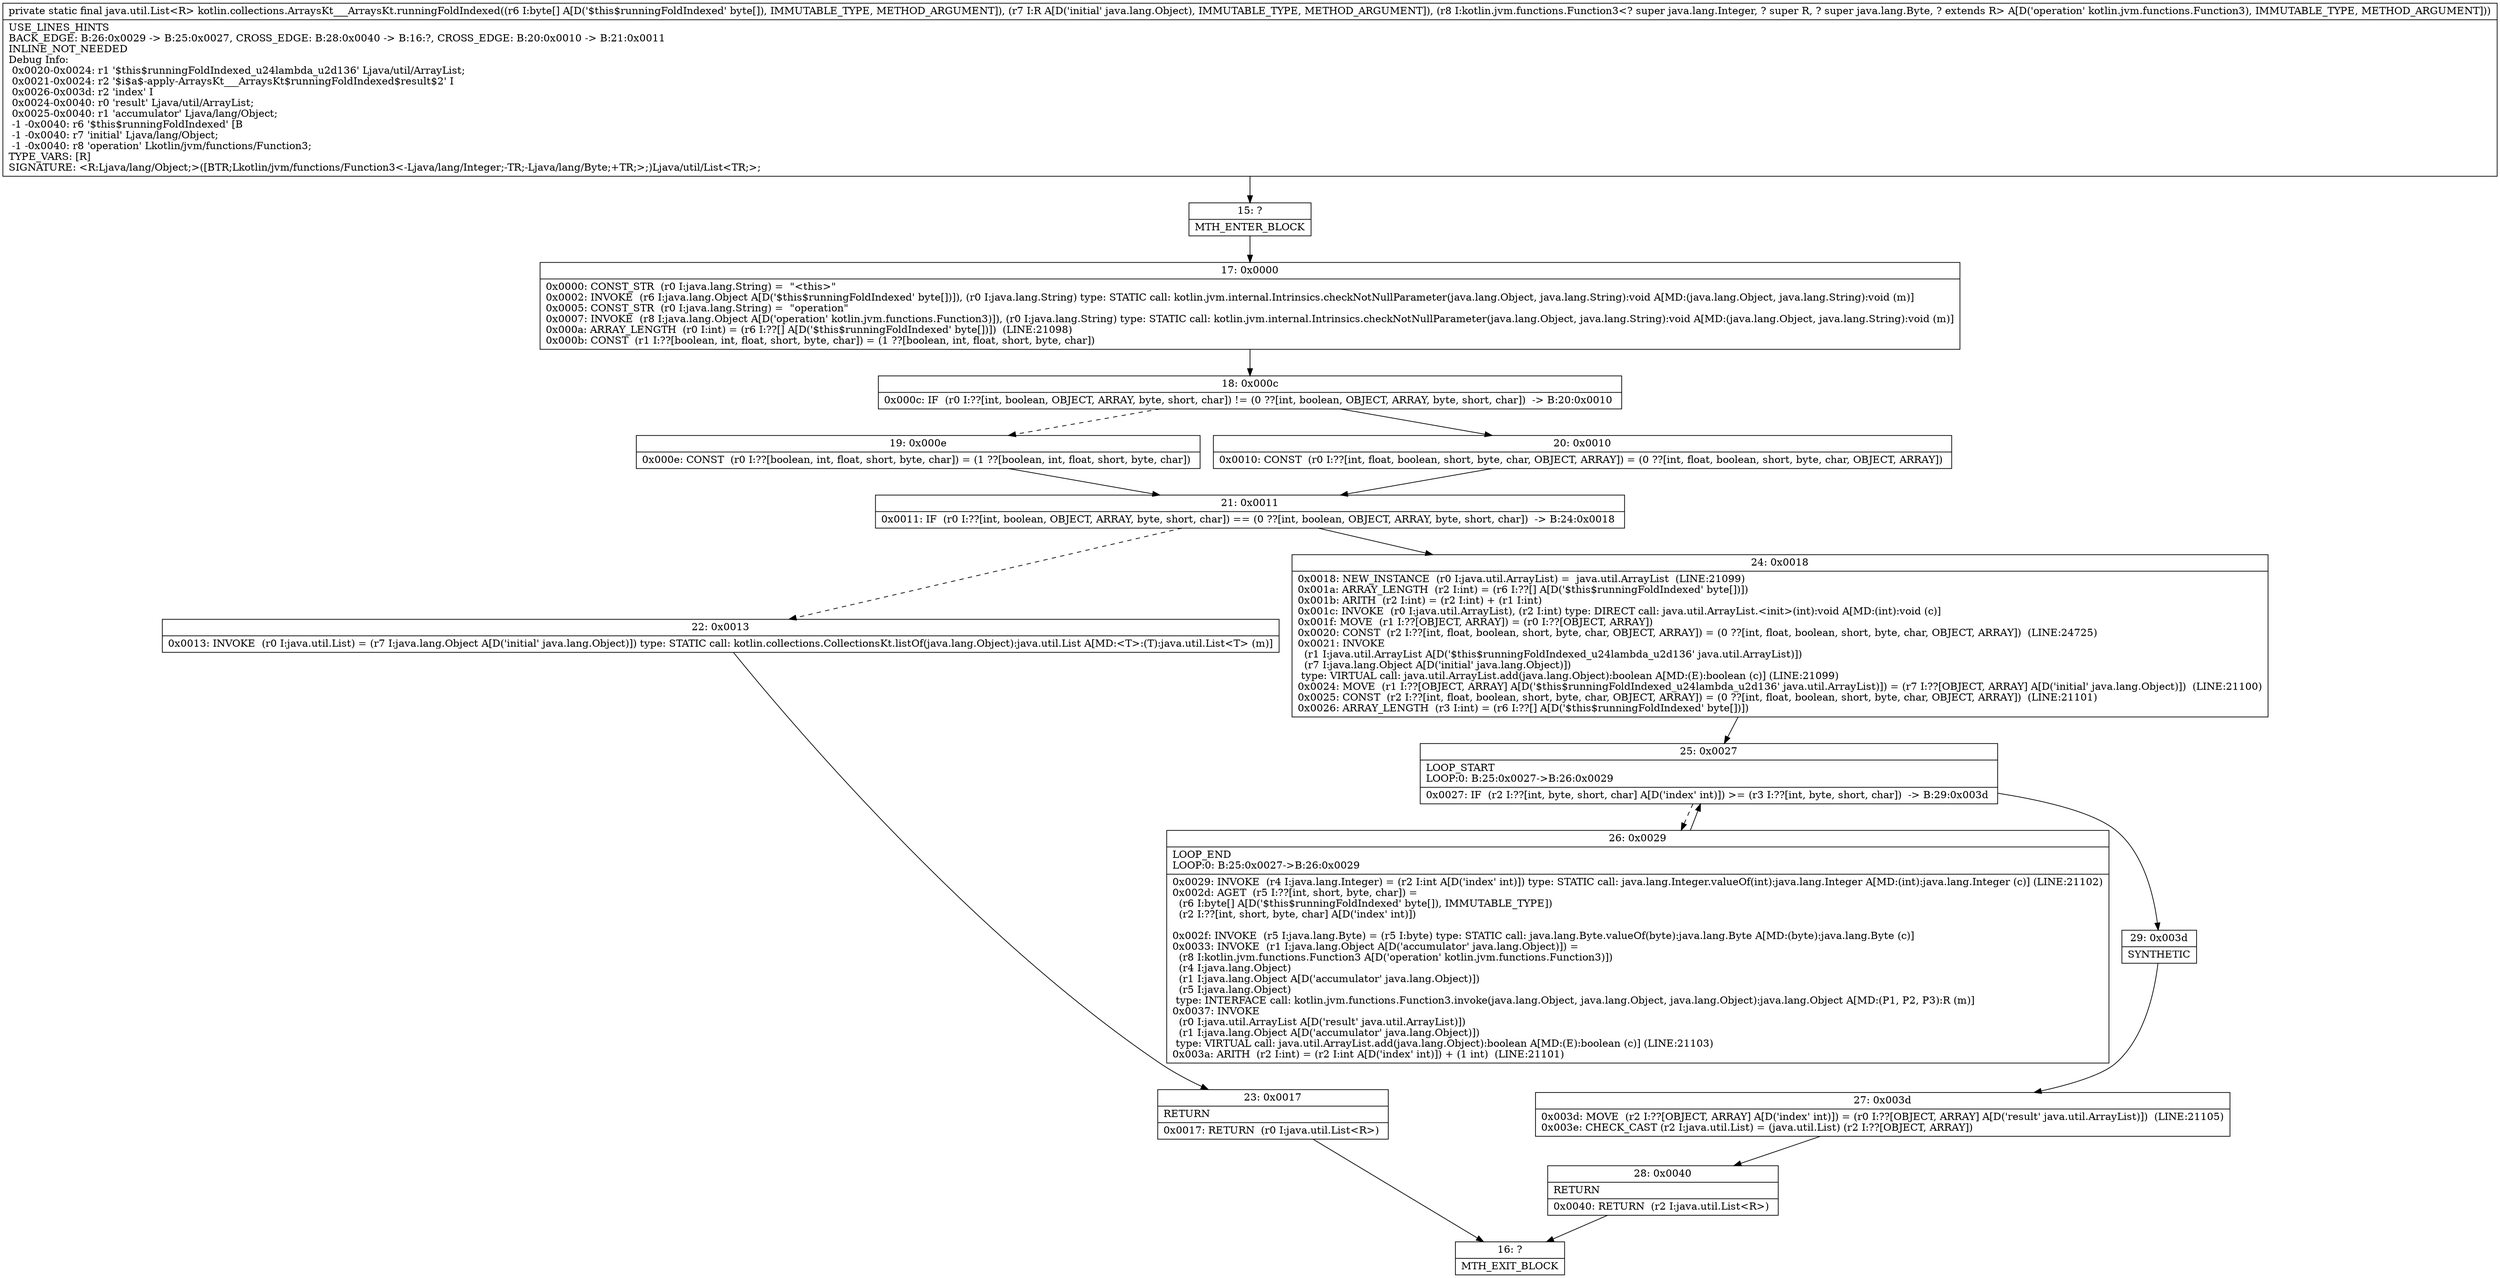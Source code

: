 digraph "CFG forkotlin.collections.ArraysKt___ArraysKt.runningFoldIndexed([BLjava\/lang\/Object;Lkotlin\/jvm\/functions\/Function3;)Ljava\/util\/List;" {
Node_15 [shape=record,label="{15\:\ ?|MTH_ENTER_BLOCK\l}"];
Node_17 [shape=record,label="{17\:\ 0x0000|0x0000: CONST_STR  (r0 I:java.lang.String) =  \"\<this\>\" \l0x0002: INVOKE  (r6 I:java.lang.Object A[D('$this$runningFoldIndexed' byte[])]), (r0 I:java.lang.String) type: STATIC call: kotlin.jvm.internal.Intrinsics.checkNotNullParameter(java.lang.Object, java.lang.String):void A[MD:(java.lang.Object, java.lang.String):void (m)]\l0x0005: CONST_STR  (r0 I:java.lang.String) =  \"operation\" \l0x0007: INVOKE  (r8 I:java.lang.Object A[D('operation' kotlin.jvm.functions.Function3)]), (r0 I:java.lang.String) type: STATIC call: kotlin.jvm.internal.Intrinsics.checkNotNullParameter(java.lang.Object, java.lang.String):void A[MD:(java.lang.Object, java.lang.String):void (m)]\l0x000a: ARRAY_LENGTH  (r0 I:int) = (r6 I:??[] A[D('$this$runningFoldIndexed' byte[])])  (LINE:21098)\l0x000b: CONST  (r1 I:??[boolean, int, float, short, byte, char]) = (1 ??[boolean, int, float, short, byte, char]) \l}"];
Node_18 [shape=record,label="{18\:\ 0x000c|0x000c: IF  (r0 I:??[int, boolean, OBJECT, ARRAY, byte, short, char]) != (0 ??[int, boolean, OBJECT, ARRAY, byte, short, char])  \-\> B:20:0x0010 \l}"];
Node_19 [shape=record,label="{19\:\ 0x000e|0x000e: CONST  (r0 I:??[boolean, int, float, short, byte, char]) = (1 ??[boolean, int, float, short, byte, char]) \l}"];
Node_21 [shape=record,label="{21\:\ 0x0011|0x0011: IF  (r0 I:??[int, boolean, OBJECT, ARRAY, byte, short, char]) == (0 ??[int, boolean, OBJECT, ARRAY, byte, short, char])  \-\> B:24:0x0018 \l}"];
Node_22 [shape=record,label="{22\:\ 0x0013|0x0013: INVOKE  (r0 I:java.util.List) = (r7 I:java.lang.Object A[D('initial' java.lang.Object)]) type: STATIC call: kotlin.collections.CollectionsKt.listOf(java.lang.Object):java.util.List A[MD:\<T\>:(T):java.util.List\<T\> (m)]\l}"];
Node_23 [shape=record,label="{23\:\ 0x0017|RETURN\l|0x0017: RETURN  (r0 I:java.util.List\<R\>) \l}"];
Node_16 [shape=record,label="{16\:\ ?|MTH_EXIT_BLOCK\l}"];
Node_24 [shape=record,label="{24\:\ 0x0018|0x0018: NEW_INSTANCE  (r0 I:java.util.ArrayList) =  java.util.ArrayList  (LINE:21099)\l0x001a: ARRAY_LENGTH  (r2 I:int) = (r6 I:??[] A[D('$this$runningFoldIndexed' byte[])]) \l0x001b: ARITH  (r2 I:int) = (r2 I:int) + (r1 I:int) \l0x001c: INVOKE  (r0 I:java.util.ArrayList), (r2 I:int) type: DIRECT call: java.util.ArrayList.\<init\>(int):void A[MD:(int):void (c)]\l0x001f: MOVE  (r1 I:??[OBJECT, ARRAY]) = (r0 I:??[OBJECT, ARRAY]) \l0x0020: CONST  (r2 I:??[int, float, boolean, short, byte, char, OBJECT, ARRAY]) = (0 ??[int, float, boolean, short, byte, char, OBJECT, ARRAY])  (LINE:24725)\l0x0021: INVOKE  \l  (r1 I:java.util.ArrayList A[D('$this$runningFoldIndexed_u24lambda_u2d136' java.util.ArrayList)])\l  (r7 I:java.lang.Object A[D('initial' java.lang.Object)])\l type: VIRTUAL call: java.util.ArrayList.add(java.lang.Object):boolean A[MD:(E):boolean (c)] (LINE:21099)\l0x0024: MOVE  (r1 I:??[OBJECT, ARRAY] A[D('$this$runningFoldIndexed_u24lambda_u2d136' java.util.ArrayList)]) = (r7 I:??[OBJECT, ARRAY] A[D('initial' java.lang.Object)])  (LINE:21100)\l0x0025: CONST  (r2 I:??[int, float, boolean, short, byte, char, OBJECT, ARRAY]) = (0 ??[int, float, boolean, short, byte, char, OBJECT, ARRAY])  (LINE:21101)\l0x0026: ARRAY_LENGTH  (r3 I:int) = (r6 I:??[] A[D('$this$runningFoldIndexed' byte[])]) \l}"];
Node_25 [shape=record,label="{25\:\ 0x0027|LOOP_START\lLOOP:0: B:25:0x0027\-\>B:26:0x0029\l|0x0027: IF  (r2 I:??[int, byte, short, char] A[D('index' int)]) \>= (r3 I:??[int, byte, short, char])  \-\> B:29:0x003d \l}"];
Node_26 [shape=record,label="{26\:\ 0x0029|LOOP_END\lLOOP:0: B:25:0x0027\-\>B:26:0x0029\l|0x0029: INVOKE  (r4 I:java.lang.Integer) = (r2 I:int A[D('index' int)]) type: STATIC call: java.lang.Integer.valueOf(int):java.lang.Integer A[MD:(int):java.lang.Integer (c)] (LINE:21102)\l0x002d: AGET  (r5 I:??[int, short, byte, char]) = \l  (r6 I:byte[] A[D('$this$runningFoldIndexed' byte[]), IMMUTABLE_TYPE])\l  (r2 I:??[int, short, byte, char] A[D('index' int)])\l \l0x002f: INVOKE  (r5 I:java.lang.Byte) = (r5 I:byte) type: STATIC call: java.lang.Byte.valueOf(byte):java.lang.Byte A[MD:(byte):java.lang.Byte (c)]\l0x0033: INVOKE  (r1 I:java.lang.Object A[D('accumulator' java.lang.Object)]) = \l  (r8 I:kotlin.jvm.functions.Function3 A[D('operation' kotlin.jvm.functions.Function3)])\l  (r4 I:java.lang.Object)\l  (r1 I:java.lang.Object A[D('accumulator' java.lang.Object)])\l  (r5 I:java.lang.Object)\l type: INTERFACE call: kotlin.jvm.functions.Function3.invoke(java.lang.Object, java.lang.Object, java.lang.Object):java.lang.Object A[MD:(P1, P2, P3):R (m)]\l0x0037: INVOKE  \l  (r0 I:java.util.ArrayList A[D('result' java.util.ArrayList)])\l  (r1 I:java.lang.Object A[D('accumulator' java.lang.Object)])\l type: VIRTUAL call: java.util.ArrayList.add(java.lang.Object):boolean A[MD:(E):boolean (c)] (LINE:21103)\l0x003a: ARITH  (r2 I:int) = (r2 I:int A[D('index' int)]) + (1 int)  (LINE:21101)\l}"];
Node_29 [shape=record,label="{29\:\ 0x003d|SYNTHETIC\l}"];
Node_27 [shape=record,label="{27\:\ 0x003d|0x003d: MOVE  (r2 I:??[OBJECT, ARRAY] A[D('index' int)]) = (r0 I:??[OBJECT, ARRAY] A[D('result' java.util.ArrayList)])  (LINE:21105)\l0x003e: CHECK_CAST (r2 I:java.util.List) = (java.util.List) (r2 I:??[OBJECT, ARRAY]) \l}"];
Node_28 [shape=record,label="{28\:\ 0x0040|RETURN\l|0x0040: RETURN  (r2 I:java.util.List\<R\>) \l}"];
Node_20 [shape=record,label="{20\:\ 0x0010|0x0010: CONST  (r0 I:??[int, float, boolean, short, byte, char, OBJECT, ARRAY]) = (0 ??[int, float, boolean, short, byte, char, OBJECT, ARRAY]) \l}"];
MethodNode[shape=record,label="{private static final java.util.List\<R\> kotlin.collections.ArraysKt___ArraysKt.runningFoldIndexed((r6 I:byte[] A[D('$this$runningFoldIndexed' byte[]), IMMUTABLE_TYPE, METHOD_ARGUMENT]), (r7 I:R A[D('initial' java.lang.Object), IMMUTABLE_TYPE, METHOD_ARGUMENT]), (r8 I:kotlin.jvm.functions.Function3\<? super java.lang.Integer, ? super R, ? super java.lang.Byte, ? extends R\> A[D('operation' kotlin.jvm.functions.Function3), IMMUTABLE_TYPE, METHOD_ARGUMENT]))  | USE_LINES_HINTS\lBACK_EDGE: B:26:0x0029 \-\> B:25:0x0027, CROSS_EDGE: B:28:0x0040 \-\> B:16:?, CROSS_EDGE: B:20:0x0010 \-\> B:21:0x0011\lINLINE_NOT_NEEDED\lDebug Info:\l  0x0020\-0x0024: r1 '$this$runningFoldIndexed_u24lambda_u2d136' Ljava\/util\/ArrayList;\l  0x0021\-0x0024: r2 '$i$a$\-apply\-ArraysKt___ArraysKt$runningFoldIndexed$result$2' I\l  0x0026\-0x003d: r2 'index' I\l  0x0024\-0x0040: r0 'result' Ljava\/util\/ArrayList;\l  0x0025\-0x0040: r1 'accumulator' Ljava\/lang\/Object;\l  \-1 \-0x0040: r6 '$this$runningFoldIndexed' [B\l  \-1 \-0x0040: r7 'initial' Ljava\/lang\/Object;\l  \-1 \-0x0040: r8 'operation' Lkotlin\/jvm\/functions\/Function3;\lTYPE_VARS: [R]\lSIGNATURE: \<R:Ljava\/lang\/Object;\>([BTR;Lkotlin\/jvm\/functions\/Function3\<\-Ljava\/lang\/Integer;\-TR;\-Ljava\/lang\/Byte;+TR;\>;)Ljava\/util\/List\<TR;\>;\l}"];
MethodNode -> Node_15;Node_15 -> Node_17;
Node_17 -> Node_18;
Node_18 -> Node_19[style=dashed];
Node_18 -> Node_20;
Node_19 -> Node_21;
Node_21 -> Node_22[style=dashed];
Node_21 -> Node_24;
Node_22 -> Node_23;
Node_23 -> Node_16;
Node_24 -> Node_25;
Node_25 -> Node_26[style=dashed];
Node_25 -> Node_29;
Node_26 -> Node_25;
Node_29 -> Node_27;
Node_27 -> Node_28;
Node_28 -> Node_16;
Node_20 -> Node_21;
}

